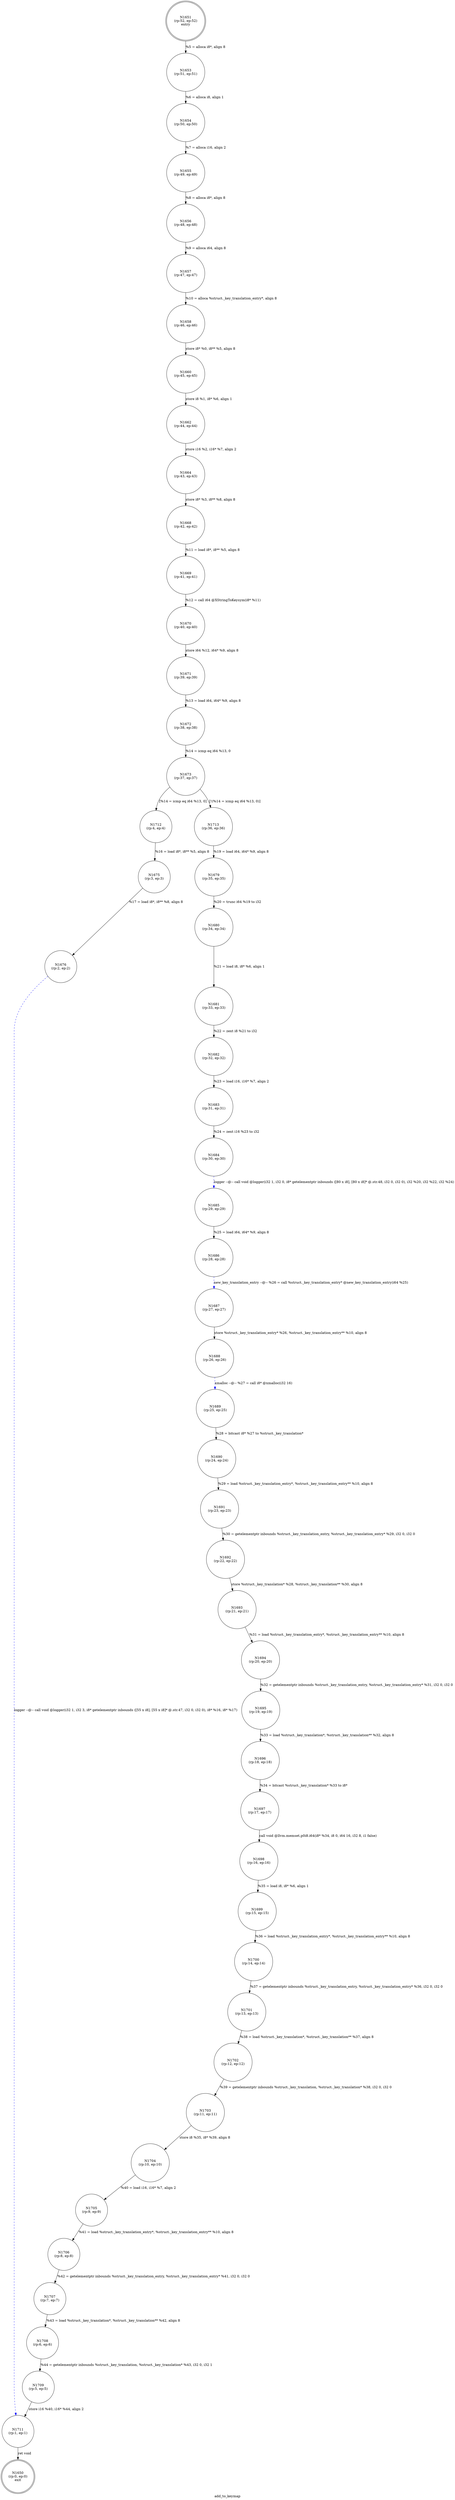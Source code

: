 digraph add_to_keymap {
label="add_to_keymap"
1650 [label="N1650\n(rp:0, ep:0)\nexit", shape="doublecircle"]
1651 [label="N1651\n(rp:52, ep:52)\nentry", shape="doublecircle"]
1651 -> 1653 [label="%5 = alloca i8*, align 8"]
1653 [label="N1653\n(rp:51, ep:51)", shape="circle"]
1653 -> 1654 [label="%6 = alloca i8, align 1"]
1654 [label="N1654\n(rp:50, ep:50)", shape="circle"]
1654 -> 1655 [label="%7 = alloca i16, align 2"]
1655 [label="N1655\n(rp:49, ep:49)", shape="circle"]
1655 -> 1656 [label="%8 = alloca i8*, align 8"]
1656 [label="N1656\n(rp:48, ep:48)", shape="circle"]
1656 -> 1657 [label="%9 = alloca i64, align 8"]
1657 [label="N1657\n(rp:47, ep:47)", shape="circle"]
1657 -> 1658 [label="%10 = alloca %struct._key_translation_entry*, align 8"]
1658 [label="N1658\n(rp:46, ep:46)", shape="circle"]
1658 -> 1660 [label="store i8* %0, i8** %5, align 8"]
1660 [label="N1660\n(rp:45, ep:45)", shape="circle"]
1660 -> 1662 [label="store i8 %1, i8* %6, align 1"]
1662 [label="N1662\n(rp:44, ep:44)", shape="circle"]
1662 -> 1664 [label="store i16 %2, i16* %7, align 2"]
1664 [label="N1664\n(rp:43, ep:43)", shape="circle"]
1664 -> 1668 [label="store i8* %3, i8** %8, align 8"]
1668 [label="N1668\n(rp:42, ep:42)", shape="circle"]
1668 -> 1669 [label="%11 = load i8*, i8** %5, align 8"]
1669 [label="N1669\n(rp:41, ep:41)", shape="circle"]
1669 -> 1670 [label="%12 = call i64 @XStringToKeysym(i8* %11)"]
1670 [label="N1670\n(rp:40, ep:40)", shape="circle"]
1670 -> 1671 [label="store i64 %12, i64* %9, align 8"]
1671 [label="N1671\n(rp:39, ep:39)", shape="circle"]
1671 -> 1672 [label="%13 = load i64, i64* %9, align 8"]
1672 [label="N1672\n(rp:38, ep:38)", shape="circle"]
1672 -> 1673 [label="%14 = icmp eq i64 %13, 0"]
1673 [label="N1673\n(rp:37, ep:37)", shape="circle"]
1673 -> 1712 [label="[%14 = icmp eq i64 %13, 0]"]
1673 -> 1713 [label="[!(%14 = icmp eq i64 %13, 0)]"]
1675 [label="N1675\n(rp:3, ep:3)", shape="circle"]
1675 -> 1676 [label="%17 = load i8*, i8** %8, align 8"]
1676 [label="N1676\n(rp:2, ep:2)", shape="circle"]
1676 -> 1711 [label="logger --@-- call void @logger(i32 1, i32 3, i8* getelementptr inbounds ([55 x i8], [55 x i8]* @.str.47, i32 0, i32 0), i8* %16, i8* %17)", style="dashed", color="blue"]
1679 [label="N1679\n(rp:35, ep:35)", shape="circle"]
1679 -> 1680 [label="%20 = trunc i64 %19 to i32"]
1680 [label="N1680\n(rp:34, ep:34)", shape="circle"]
1680 -> 1681 [label="%21 = load i8, i8* %6, align 1"]
1681 [label="N1681\n(rp:33, ep:33)", shape="circle"]
1681 -> 1682 [label="%22 = zext i8 %21 to i32"]
1682 [label="N1682\n(rp:32, ep:32)", shape="circle"]
1682 -> 1683 [label="%23 = load i16, i16* %7, align 2"]
1683 [label="N1683\n(rp:31, ep:31)", shape="circle"]
1683 -> 1684 [label="%24 = zext i16 %23 to i32"]
1684 [label="N1684\n(rp:30, ep:30)", shape="circle"]
1684 -> 1685 [label="logger --@-- call void @logger(i32 1, i32 0, i8* getelementptr inbounds ([80 x i8], [80 x i8]* @.str.48, i32 0, i32 0), i32 %20, i32 %22, i32 %24)", style="dashed", color="blue"]
1685 [label="N1685\n(rp:29, ep:29)", shape="circle"]
1685 -> 1686 [label="%25 = load i64, i64* %9, align 8"]
1686 [label="N1686\n(rp:28, ep:28)", shape="circle"]
1686 -> 1687 [label="new_key_translation_entry --@-- %26 = call %struct._key_translation_entry* @new_key_translation_entry(i64 %25)", style="dashed", color="blue"]
1687 [label="N1687\n(rp:27, ep:27)", shape="circle"]
1687 -> 1688 [label="store %struct._key_translation_entry* %26, %struct._key_translation_entry** %10, align 8"]
1688 [label="N1688\n(rp:26, ep:26)", shape="circle"]
1688 -> 1689 [label="xmalloc --@-- %27 = call i8* @xmalloc(i32 16)", style="dashed", color="blue"]
1689 [label="N1689\n(rp:25, ep:25)", shape="circle"]
1689 -> 1690 [label="%28 = bitcast i8* %27 to %struct._key_translation*"]
1690 [label="N1690\n(rp:24, ep:24)", shape="circle"]
1690 -> 1691 [label="%29 = load %struct._key_translation_entry*, %struct._key_translation_entry** %10, align 8"]
1691 [label="N1691\n(rp:23, ep:23)", shape="circle"]
1691 -> 1692 [label="%30 = getelementptr inbounds %struct._key_translation_entry, %struct._key_translation_entry* %29, i32 0, i32 0"]
1692 [label="N1692\n(rp:22, ep:22)", shape="circle"]
1692 -> 1693 [label="store %struct._key_translation* %28, %struct._key_translation** %30, align 8"]
1693 [label="N1693\n(rp:21, ep:21)", shape="circle"]
1693 -> 1694 [label="%31 = load %struct._key_translation_entry*, %struct._key_translation_entry** %10, align 8"]
1694 [label="N1694\n(rp:20, ep:20)", shape="circle"]
1694 -> 1695 [label="%32 = getelementptr inbounds %struct._key_translation_entry, %struct._key_translation_entry* %31, i32 0, i32 0"]
1695 [label="N1695\n(rp:19, ep:19)", shape="circle"]
1695 -> 1696 [label="%33 = load %struct._key_translation*, %struct._key_translation** %32, align 8"]
1696 [label="N1696\n(rp:18, ep:18)", shape="circle"]
1696 -> 1697 [label="%34 = bitcast %struct._key_translation* %33 to i8*"]
1697 [label="N1697\n(rp:17, ep:17)", shape="circle"]
1697 -> 1698 [label="call void @llvm.memset.p0i8.i64(i8* %34, i8 0, i64 16, i32 8, i1 false)"]
1698 [label="N1698\n(rp:16, ep:16)", shape="circle"]
1698 -> 1699 [label="%35 = load i8, i8* %6, align 1"]
1699 [label="N1699\n(rp:15, ep:15)", shape="circle"]
1699 -> 1700 [label="%36 = load %struct._key_translation_entry*, %struct._key_translation_entry** %10, align 8"]
1700 [label="N1700\n(rp:14, ep:14)", shape="circle"]
1700 -> 1701 [label="%37 = getelementptr inbounds %struct._key_translation_entry, %struct._key_translation_entry* %36, i32 0, i32 0"]
1701 [label="N1701\n(rp:13, ep:13)", shape="circle"]
1701 -> 1702 [label="%38 = load %struct._key_translation*, %struct._key_translation** %37, align 8"]
1702 [label="N1702\n(rp:12, ep:12)", shape="circle"]
1702 -> 1703 [label="%39 = getelementptr inbounds %struct._key_translation, %struct._key_translation* %38, i32 0, i32 0"]
1703 [label="N1703\n(rp:11, ep:11)", shape="circle"]
1703 -> 1704 [label="store i8 %35, i8* %39, align 8"]
1704 [label="N1704\n(rp:10, ep:10)", shape="circle"]
1704 -> 1705 [label="%40 = load i16, i16* %7, align 2"]
1705 [label="N1705\n(rp:9, ep:9)", shape="circle"]
1705 -> 1706 [label="%41 = load %struct._key_translation_entry*, %struct._key_translation_entry** %10, align 8"]
1706 [label="N1706\n(rp:8, ep:8)", shape="circle"]
1706 -> 1707 [label="%42 = getelementptr inbounds %struct._key_translation_entry, %struct._key_translation_entry* %41, i32 0, i32 0"]
1707 [label="N1707\n(rp:7, ep:7)", shape="circle"]
1707 -> 1708 [label="%43 = load %struct._key_translation*, %struct._key_translation** %42, align 8"]
1708 [label="N1708\n(rp:6, ep:6)", shape="circle"]
1708 -> 1709 [label="%44 = getelementptr inbounds %struct._key_translation, %struct._key_translation* %43, i32 0, i32 1"]
1709 [label="N1709\n(rp:5, ep:5)", shape="circle"]
1709 -> 1711 [label="store i16 %40, i16* %44, align 2"]
1711 [label="N1711\n(rp:1, ep:1)", shape="circle"]
1711 -> 1650 [label="ret void"]
1712 [label="N1712\n(rp:4, ep:4)", shape="circle"]
1712 -> 1675 [label="%16 = load i8*, i8** %5, align 8"]
1713 [label="N1713\n(rp:36, ep:36)", shape="circle"]
1713 -> 1679 [label="%19 = load i64, i64* %9, align 8"]
}
